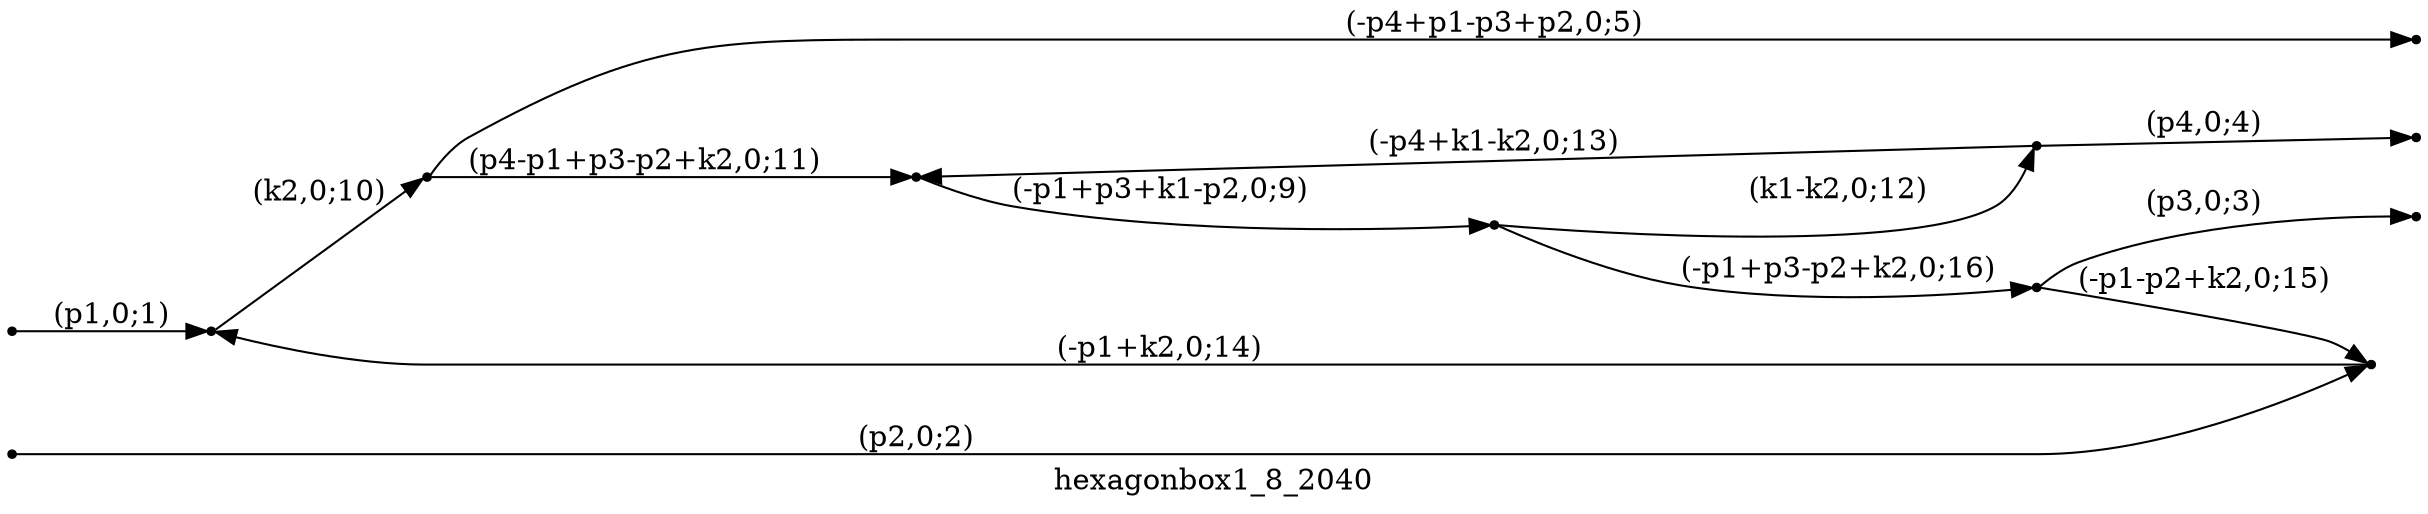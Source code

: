 digraph hexagonbox1_8_2040 {
  label="hexagonbox1_8_2040";
  rankdir="LR";
  subgraph edges {
    -1 -> 5 [label="(p1,0;1)"];
    -2 -> 6 [label="(p2,0;2)"];
    7 -> -3 [label="(p3,0;3)"];
    4 -> -4 [label="(p4,0;4)"];
    1 -> -5 [label="(-p4+p1-p3+p2,0;5)"];
    2 -> 3 [label="(-p1+p3+k1-p2,0;9)"];
    5 -> 1 [label="(k2,0;10)"];
    1 -> 2 [label="(p4-p1+p3-p2+k2,0;11)"];
    3 -> 4 [label="(k1-k2,0;12)"];
    4 -> 2 [label="(-p4+k1-k2,0;13)"];
    6 -> 5 [label="(-p1+k2,0;14)"];
    7 -> 6 [label="(-p1-p2+k2,0;15)"];
    3 -> 7 [label="(-p1+p3-p2+k2,0;16)"];
  }
  subgraph incoming { rank="source"; -1; -2; }
  subgraph outgoing { rank="sink"; -3; -4; -5; }
-5 [shape=point];
-4 [shape=point];
-3 [shape=point];
-2 [shape=point];
-1 [shape=point];
1 [shape=point];
2 [shape=point];
3 [shape=point];
4 [shape=point];
5 [shape=point];
6 [shape=point];
7 [shape=point];
}

